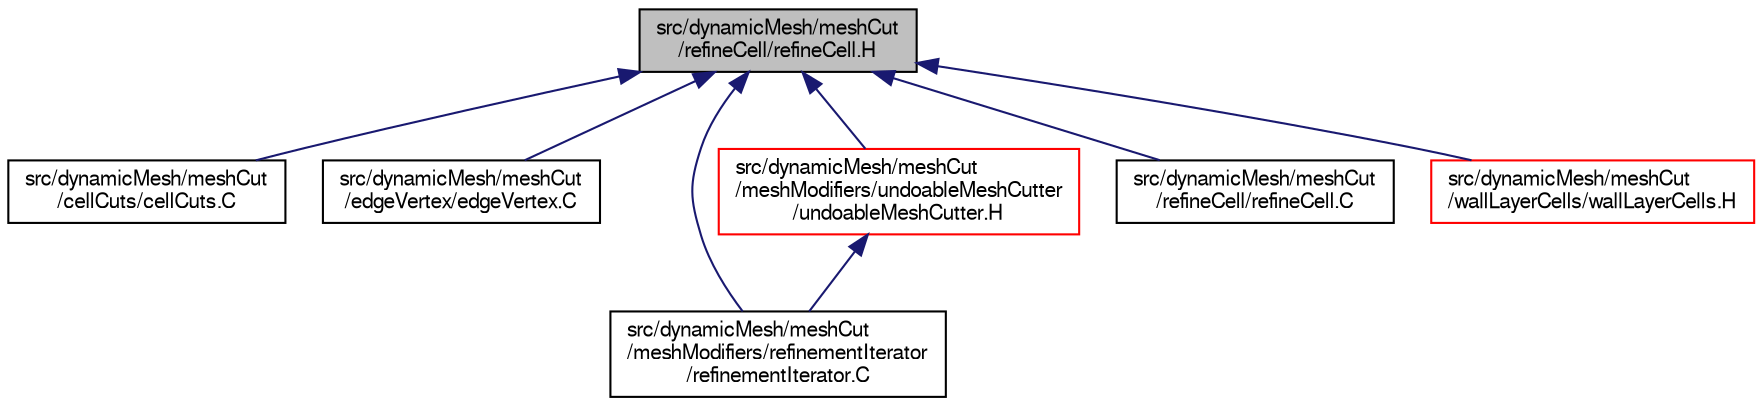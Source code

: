 digraph "src/dynamicMesh/meshCut/refineCell/refineCell.H"
{
  bgcolor="transparent";
  edge [fontname="FreeSans",fontsize="10",labelfontname="FreeSans",labelfontsize="10"];
  node [fontname="FreeSans",fontsize="10",shape=record];
  Node46 [label="src/dynamicMesh/meshCut\l/refineCell/refineCell.H",height=0.2,width=0.4,color="black", fillcolor="grey75", style="filled", fontcolor="black"];
  Node46 -> Node47 [dir="back",color="midnightblue",fontsize="10",style="solid",fontname="FreeSans"];
  Node47 [label="src/dynamicMesh/meshCut\l/cellCuts/cellCuts.C",height=0.2,width=0.4,color="black",URL="$a00449.html"];
  Node46 -> Node48 [dir="back",color="midnightblue",fontsize="10",style="solid",fontname="FreeSans"];
  Node48 [label="src/dynamicMesh/meshCut\l/edgeVertex/edgeVertex.C",height=0.2,width=0.4,color="black",URL="$a00494.html"];
  Node46 -> Node49 [dir="back",color="midnightblue",fontsize="10",style="solid",fontname="FreeSans"];
  Node49 [label="src/dynamicMesh/meshCut\l/meshModifiers/refinementIterator\l/refinementIterator.C",height=0.2,width=0.4,color="black",URL="$a00524.html"];
  Node46 -> Node50 [dir="back",color="midnightblue",fontsize="10",style="solid",fontname="FreeSans"];
  Node50 [label="src/dynamicMesh/meshCut\l/meshModifiers/undoableMeshCutter\l/undoableMeshCutter.H",height=0.2,width=0.4,color="red",URL="$a00533.html"];
  Node50 -> Node49 [dir="back",color="midnightblue",fontsize="10",style="solid",fontname="FreeSans"];
  Node46 -> Node53 [dir="back",color="midnightblue",fontsize="10",style="solid",fontname="FreeSans"];
  Node53 [label="src/dynamicMesh/meshCut\l/refineCell/refineCell.C",height=0.2,width=0.4,color="black",URL="$a00536.html"];
  Node46 -> Node54 [dir="back",color="midnightblue",fontsize="10",style="solid",fontname="FreeSans"];
  Node54 [label="src/dynamicMesh/meshCut\l/wallLayerCells/wallLayerCells.H",height=0.2,width=0.4,color="red",URL="$a00551.html"];
}

